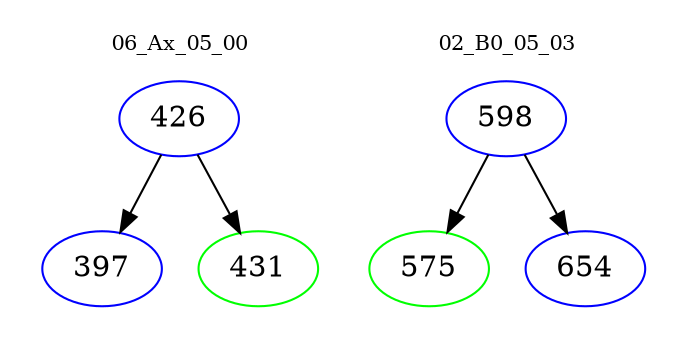 digraph{
subgraph cluster_0 {
color = white
label = "06_Ax_05_00";
fontsize=10;
T0_426 [label="426", color="blue"]
T0_426 -> T0_397 [color="black"]
T0_397 [label="397", color="blue"]
T0_426 -> T0_431 [color="black"]
T0_431 [label="431", color="green"]
}
subgraph cluster_1 {
color = white
label = "02_B0_05_03";
fontsize=10;
T1_598 [label="598", color="blue"]
T1_598 -> T1_575 [color="black"]
T1_575 [label="575", color="green"]
T1_598 -> T1_654 [color="black"]
T1_654 [label="654", color="blue"]
}
}
